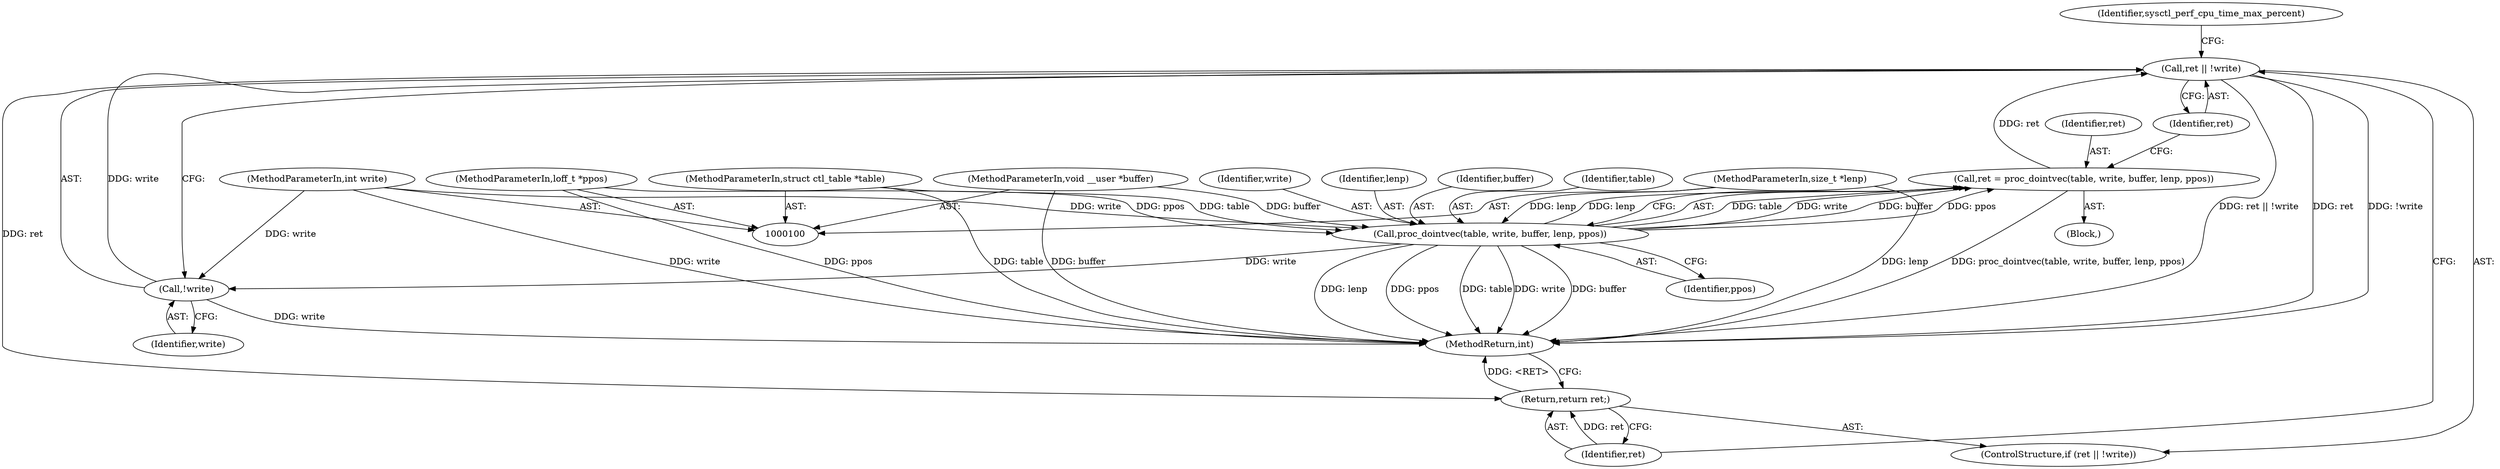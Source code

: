 digraph "1_linux_1572e45a924f254d9570093abde46430c3172e3d@API" {
"1000117" [label="(Call,ret || !write)"];
"1000108" [label="(Call,ret = proc_dointvec(table, write, buffer, lenp, ppos))"];
"1000110" [label="(Call,proc_dointvec(table, write, buffer, lenp, ppos))"];
"1000101" [label="(MethodParameterIn,struct ctl_table *table)"];
"1000102" [label="(MethodParameterIn,int write)"];
"1000103" [label="(MethodParameterIn,void __user *buffer)"];
"1000104" [label="(MethodParameterIn,size_t *lenp)"];
"1000105" [label="(MethodParameterIn,loff_t *ppos)"];
"1000119" [label="(Call,!write)"];
"1000121" [label="(Return,return ret;)"];
"1000104" [label="(MethodParameterIn,size_t *lenp)"];
"1000105" [label="(MethodParameterIn,loff_t *ppos)"];
"1000122" [label="(Identifier,ret)"];
"1000112" [label="(Identifier,write)"];
"1000114" [label="(Identifier,lenp)"];
"1000106" [label="(Block,)"];
"1000103" [label="(MethodParameterIn,void __user *buffer)"];
"1000110" [label="(Call,proc_dointvec(table, write, buffer, lenp, ppos))"];
"1000126" [label="(Identifier,sysctl_perf_cpu_time_max_percent)"];
"1000119" [label="(Call,!write)"];
"1000109" [label="(Identifier,ret)"];
"1000113" [label="(Identifier,buffer)"];
"1000117" [label="(Call,ret || !write)"];
"1000120" [label="(Identifier,write)"];
"1000108" [label="(Call,ret = proc_dointvec(table, write, buffer, lenp, ppos))"];
"1000140" [label="(MethodReturn,int)"];
"1000121" [label="(Return,return ret;)"];
"1000115" [label="(Identifier,ppos)"];
"1000116" [label="(ControlStructure,if (ret || !write))"];
"1000102" [label="(MethodParameterIn,int write)"];
"1000101" [label="(MethodParameterIn,struct ctl_table *table)"];
"1000111" [label="(Identifier,table)"];
"1000118" [label="(Identifier,ret)"];
"1000117" -> "1000116"  [label="AST: "];
"1000117" -> "1000118"  [label="CFG: "];
"1000117" -> "1000119"  [label="CFG: "];
"1000118" -> "1000117"  [label="AST: "];
"1000119" -> "1000117"  [label="AST: "];
"1000122" -> "1000117"  [label="CFG: "];
"1000126" -> "1000117"  [label="CFG: "];
"1000117" -> "1000140"  [label="DDG: ret || !write"];
"1000117" -> "1000140"  [label="DDG: ret"];
"1000117" -> "1000140"  [label="DDG: !write"];
"1000108" -> "1000117"  [label="DDG: ret"];
"1000119" -> "1000117"  [label="DDG: write"];
"1000117" -> "1000121"  [label="DDG: ret"];
"1000108" -> "1000106"  [label="AST: "];
"1000108" -> "1000110"  [label="CFG: "];
"1000109" -> "1000108"  [label="AST: "];
"1000110" -> "1000108"  [label="AST: "];
"1000118" -> "1000108"  [label="CFG: "];
"1000108" -> "1000140"  [label="DDG: proc_dointvec(table, write, buffer, lenp, ppos)"];
"1000110" -> "1000108"  [label="DDG: table"];
"1000110" -> "1000108"  [label="DDG: write"];
"1000110" -> "1000108"  [label="DDG: buffer"];
"1000110" -> "1000108"  [label="DDG: ppos"];
"1000110" -> "1000108"  [label="DDG: lenp"];
"1000110" -> "1000115"  [label="CFG: "];
"1000111" -> "1000110"  [label="AST: "];
"1000112" -> "1000110"  [label="AST: "];
"1000113" -> "1000110"  [label="AST: "];
"1000114" -> "1000110"  [label="AST: "];
"1000115" -> "1000110"  [label="AST: "];
"1000110" -> "1000140"  [label="DDG: lenp"];
"1000110" -> "1000140"  [label="DDG: ppos"];
"1000110" -> "1000140"  [label="DDG: table"];
"1000110" -> "1000140"  [label="DDG: write"];
"1000110" -> "1000140"  [label="DDG: buffer"];
"1000101" -> "1000110"  [label="DDG: table"];
"1000102" -> "1000110"  [label="DDG: write"];
"1000103" -> "1000110"  [label="DDG: buffer"];
"1000104" -> "1000110"  [label="DDG: lenp"];
"1000105" -> "1000110"  [label="DDG: ppos"];
"1000110" -> "1000119"  [label="DDG: write"];
"1000101" -> "1000100"  [label="AST: "];
"1000101" -> "1000140"  [label="DDG: table"];
"1000102" -> "1000100"  [label="AST: "];
"1000102" -> "1000140"  [label="DDG: write"];
"1000102" -> "1000119"  [label="DDG: write"];
"1000103" -> "1000100"  [label="AST: "];
"1000103" -> "1000140"  [label="DDG: buffer"];
"1000104" -> "1000100"  [label="AST: "];
"1000104" -> "1000140"  [label="DDG: lenp"];
"1000105" -> "1000100"  [label="AST: "];
"1000105" -> "1000140"  [label="DDG: ppos"];
"1000119" -> "1000120"  [label="CFG: "];
"1000120" -> "1000119"  [label="AST: "];
"1000119" -> "1000140"  [label="DDG: write"];
"1000121" -> "1000116"  [label="AST: "];
"1000121" -> "1000122"  [label="CFG: "];
"1000122" -> "1000121"  [label="AST: "];
"1000140" -> "1000121"  [label="CFG: "];
"1000121" -> "1000140"  [label="DDG: <RET>"];
"1000122" -> "1000121"  [label="DDG: ret"];
}
